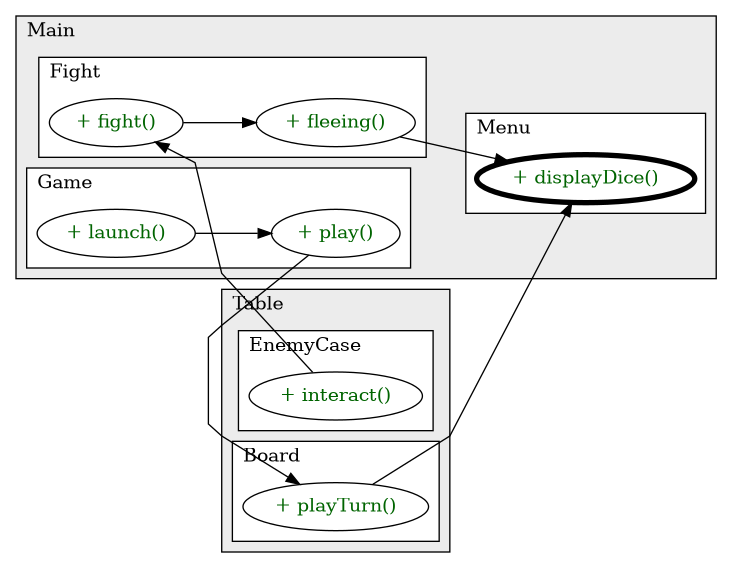 @startuml

/' diagram meta data start
config=CallConfiguration;
{
  "rootMethod": "Main.Menu#displayDice(int)",
  "projectClassification": {
    "searchMode": "OpenProject", // OpenProject, AllProjects
    "includedProjects": "",
    "pathEndKeywords": "*.impl",
    "isClientPath": "",
    "isClientName": "",
    "isTestPath": "",
    "isTestName": "",
    "isMappingPath": "",
    "isMappingName": "",
    "isDataAccessPath": "",
    "isDataAccessName": "",
    "isDataStructurePath": "",
    "isDataStructureName": "",
    "isInterfaceStructuresPath": "",
    "isInterfaceStructuresName": "",
    "isEntryPointPath": "",
    "isEntryPointName": "",
    "treatFinalFieldsAsMandatory": false
  },
  "graphRestriction": {
    "classPackageExcludeFilter": "",
    "classPackageIncludeFilter": "",
    "classNameExcludeFilter": "",
    "classNameIncludeFilter": "",
    "methodNameExcludeFilter": "",
    "methodNameIncludeFilter": "",
    "removeByInheritance": "", // inheritance/annotation based filtering is done in a second step
    "removeByAnnotation": "",
    "removeByClassPackage": "", // cleanup the graph after inheritance/annotation based filtering is done
    "removeByClassName": "",
    "cutMappings": false,
    "cutEnum": true,
    "cutTests": true,
    "cutClient": true,
    "cutDataAccess": true,
    "cutInterfaceStructures": true,
    "cutDataStructures": true,
    "cutGetterAndSetter": true,
    "cutConstructors": true
  },
  "graphTraversal": {
    "forwardDepth": 3,
    "backwardDepth": 3,
    "classPackageExcludeFilter": "",
    "classPackageIncludeFilter": "",
    "classNameExcludeFilter": "",
    "classNameIncludeFilter": "",
    "methodNameExcludeFilter": "",
    "methodNameIncludeFilter": "",
    "hideMappings": false,
    "hideDataStructures": false,
    "hidePrivateMethods": true,
    "hideInterfaceCalls": true, // indirection: implementation -> interface (is hidden) -> implementation
    "onlyShowApplicationEntryPoints": false, // root node is included
    "useMethodCallsForStructureDiagram": "ForwardOnly" // ForwardOnly, BothDirections, No
  },
  "details": {
    "aggregation": "GroupByClass", // ByClass, GroupByClass, None
    "showMethodParametersTypes": false,
    "showMethodParametersNames": false,
    "showMethodReturnType": false,
    "showPackageLevels": 2,
    "showCallOrder": false,
    "edgeMode": "MethodsOnly", // TypesOnly, MethodsOnly, TypesAndMethods, MethodsAndDirectTypeUsage
    "showDetailedClassStructure": false
  },
  "rootClass": "Main.Menu",
  "extensionCallbackMethod": "" // qualified.class.name#methodName - signature: public static String method(String)
}
diagram meta data end '/



digraph g {
    rankdir="LR"
    splines=polyline
    

'nodes 
subgraph cluster_2390489 { 
   	label=Main
	labeljust=l
	fillcolor="#ececec"
	style=filled
   
   subgraph cluster_1356371867 { 
   	label=Fight
	labeljust=l
	fillcolor=white
	style=filled
   
   Fight2390489XXXfight1248833946[
	label="+ fight()"
	style=filled
	fillcolor=white
	tooltip="Fight

null"
	fontcolor=darkgreen
];

Fight2390489XXXfleeing1056078198[
	label="+ fleeing()"
	style=filled
	fillcolor=white
	tooltip="Fight

null"
	fontcolor=darkgreen
];
} 

subgraph cluster_1706344199 { 
   	label=Game
	labeljust=l
	fillcolor=white
	style=filled
   
   Game2390489XXXlaunch0[
	label="+ launch()"
	style=filled
	fillcolor=white
	tooltip="Game

&#10;  Launch methods defines the GameState (Enum) steps which define more precisely the proceedings&#10; &#10;  @throws PlayerOutOfBoundsException Sends an exception if the character overtake the table boarder&#10; "
	fontcolor=darkgreen
];

Game2390489XXXplay0[
	label="+ play()"
	style=filled
	fillcolor=white
	tooltip="Game

&#10;  Play method manages the turns during the game, it changes the GameState to Victory or Defeat according to position and health of the player&#10; &#10;  @throws PlayerOutOfBoundsException Sends an exception if the character overtake the table boarder&#10; "
	fontcolor=darkgreen
];
} 

subgraph cluster_1706526836 { 
   	label=Menu
	labeljust=l
	fillcolor=white
	style=filled
   
   Menu2390489XXXdisplayDice104431[
	label="+ displayDice()"
	style=filled
	fillcolor=white
	tooltip="Menu

null"
	penwidth=4
	fontcolor=darkgreen
];
} 
} 

subgraph cluster_80563118 { 
   	label=Table
	labeljust=l
	fillcolor="#ececec"
	style=filled
   
   subgraph cluster_2053191800 { 
   	label=EnemyCase
	labeljust=l
	fillcolor=white
	style=filled
   
   EnemyCase80563118XXXinteract1056078198[
	label="+ interact()"
	style=filled
	fillcolor=white
	tooltip="EnemyCase

null"
	fontcolor=darkgreen
];
} 

subgraph cluster_825900166 { 
   	label=Board
	labeljust=l
	fillcolor=white
	style=filled
   
   Board80563118XXXplayTurn1056078198[
	label="+ playTurn()"
	style=filled
	fillcolor=white
	tooltip="Board

null"
	fontcolor=darkgreen
];
} 
} 

'edges    
Board80563118XXXplayTurn1056078198 -> Menu2390489XXXdisplayDice104431;
EnemyCase80563118XXXinteract1056078198 -> Fight2390489XXXfight1248833946;
Fight2390489XXXfight1248833946 -> Fight2390489XXXfleeing1056078198;
Fight2390489XXXfleeing1056078198 -> Menu2390489XXXdisplayDice104431;
Game2390489XXXlaunch0 -> Game2390489XXXplay0;
Game2390489XXXplay0 -> Board80563118XXXplayTurn1056078198;
    
}
@enduml